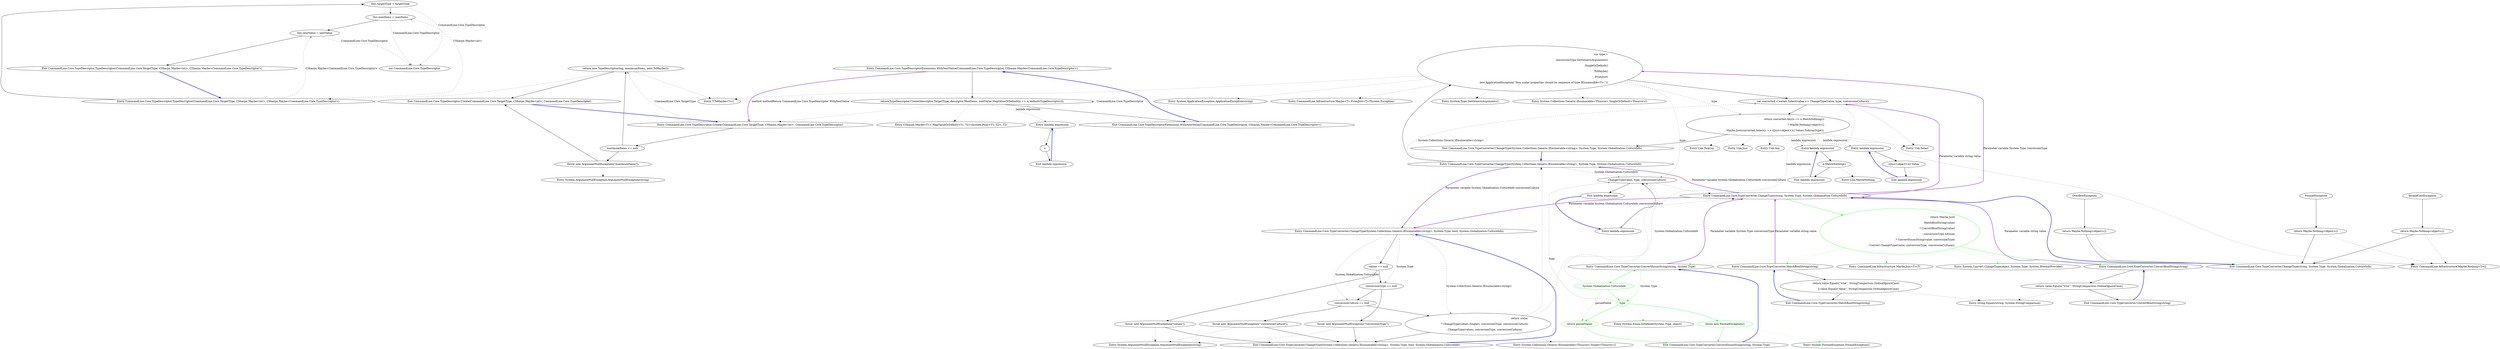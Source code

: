 digraph  {
n19 [label="out CommandLine.Core.TypeDescriptor", span=""];
n0 [label="Entry CommandLine.Core.TypeDescriptor.TypeDescriptor(CommandLine.Core.TargetType, CSharpx.Maybe<int>, CSharpx.Maybe<CommandLine.Core.TypeDescriptor>)", span="13-13", cluster="CommandLine.Core.TypeDescriptor.TypeDescriptor(CommandLine.Core.TargetType, CSharpx.Maybe<int>, CSharpx.Maybe<CommandLine.Core.TypeDescriptor>)"];
n1 [label="this.targetType = targetType", span="15-15", cluster="CommandLine.Core.TypeDescriptor.TypeDescriptor(CommandLine.Core.TargetType, CSharpx.Maybe<int>, CSharpx.Maybe<CommandLine.Core.TypeDescriptor>)"];
n2 [label="this.maxItems = maxItems", span="16-16", cluster="CommandLine.Core.TypeDescriptor.TypeDescriptor(CommandLine.Core.TargetType, CSharpx.Maybe<int>, CSharpx.Maybe<CommandLine.Core.TypeDescriptor>)"];
n3 [label="this.nextValue = nextValue", span="17-17", cluster="CommandLine.Core.TypeDescriptor.TypeDescriptor(CommandLine.Core.TargetType, CSharpx.Maybe<int>, CSharpx.Maybe<CommandLine.Core.TypeDescriptor>)"];
n4 [label="Exit CommandLine.Core.TypeDescriptor.TypeDescriptor(CommandLine.Core.TargetType, CSharpx.Maybe<int>, CSharpx.Maybe<CommandLine.Core.TypeDescriptor>)", span="13-13", cluster="CommandLine.Core.TypeDescriptor.TypeDescriptor(CommandLine.Core.TargetType, CSharpx.Maybe<int>, CSharpx.Maybe<CommandLine.Core.TypeDescriptor>)"];
n5 [label="Entry CommandLine.Core.TypeDescriptor.Create(CommandLine.Core.TargetType, CSharpx.Maybe<int>, CommandLine.Core.TypeDescriptor)", span="35-35", cluster="CommandLine.Core.TypeDescriptor.Create(CommandLine.Core.TargetType, CSharpx.Maybe<int>, CommandLine.Core.TypeDescriptor)"];
n6 [label="maximumItems == null", span="37-37", cluster="CommandLine.Core.TypeDescriptor.Create(CommandLine.Core.TargetType, CSharpx.Maybe<int>, CommandLine.Core.TypeDescriptor)"];
n8 [label="return new TypeDescriptor(tag, maximumItems, next.ToMaybe());", span="39-39", cluster="CommandLine.Core.TypeDescriptor.Create(CommandLine.Core.TargetType, CSharpx.Maybe<int>, CommandLine.Core.TypeDescriptor)"];
n7 [label="throw new ArgumentNullException(''maximumItems'');", span="37-37", cluster="CommandLine.Core.TypeDescriptor.Create(CommandLine.Core.TargetType, CSharpx.Maybe<int>, CommandLine.Core.TypeDescriptor)"];
n9 [label="Exit CommandLine.Core.TypeDescriptor.Create(CommandLine.Core.TargetType, CSharpx.Maybe<int>, CommandLine.Core.TypeDescriptor)", span="35-35", cluster="CommandLine.Core.TypeDescriptor.Create(CommandLine.Core.TargetType, CSharpx.Maybe<int>, CommandLine.Core.TypeDescriptor)"];
n11 [label="Entry T.ToMaybe<T>()", span="249-249", cluster="T.ToMaybe<T>()"];
n10 [label="Entry System.ArgumentNullException.ArgumentNullException(string)", span="0-0", cluster="System.ArgumentNullException.ArgumentNullException(string)"];
n12 [label="Entry CommandLine.Core.TypeDescriptorExtensions.WithNextValue(CommandLine.Core.TypeDescriptor, CSharpx.Maybe<CommandLine.Core.TypeDescriptor>)", span="45-45", cluster="CommandLine.Core.TypeDescriptorExtensions.WithNextValue(CommandLine.Core.TypeDescriptor, CSharpx.Maybe<CommandLine.Core.TypeDescriptor>)"];
n13 [label="return TypeDescriptor.Create(descriptor.TargetType, descriptor.MaxItems, nextValue.MapValueOrDefault(n => n, default(TypeDescriptor)));", span="47-47", cluster="CommandLine.Core.TypeDescriptorExtensions.WithNextValue(CommandLine.Core.TypeDescriptor, CSharpx.Maybe<CommandLine.Core.TypeDescriptor>)"];
n14 [label="Exit CommandLine.Core.TypeDescriptorExtensions.WithNextValue(CommandLine.Core.TypeDescriptor, CSharpx.Maybe<CommandLine.Core.TypeDescriptor>)", span="45-45", cluster="CommandLine.Core.TypeDescriptorExtensions.WithNextValue(CommandLine.Core.TypeDescriptor, CSharpx.Maybe<CommandLine.Core.TypeDescriptor>)"];
n15 [label="Entry CSharpx.Maybe<T1>.MapValueOrDefault<T1, T2>(System.Func<T1, T2>, T2)", span="377-377", cluster="CSharpx.Maybe<T1>.MapValueOrDefault<T1, T2>(System.Func<T1, T2>, T2)"];
n16 [label="Entry lambda expression", span="47-47", cluster="lambda expression"];
n17 [label=n, span="47-47", cluster="lambda expression"];
n18 [label="Exit lambda expression", span="47-47", cluster="lambda expression"];
m1_12 [label="Entry CommandLine.Core.TypeConverter.ChangeType(System.Collections.Generic.IEnumerable<string>, System.Type, System.Globalization.CultureInfo)", span="23-23", cluster="CommandLine.Core.TypeConverter.ChangeType(System.Collections.Generic.IEnumerable<string>, System.Type, System.Globalization.CultureInfo)", file="TypeConverter.cs"];
m1_13 [label="var type =\r\n                conversionType.GetGenericArguments()\r\n                              .SingleOrDefault()\r\n                              .ToMaybe()\r\n                              .FromJust(\r\n                                  new ApplicationException(''Non scalar properties should be sequence of type IEnumerable<T>.''))", span="25-30", cluster="CommandLine.Core.TypeConverter.ChangeType(System.Collections.Generic.IEnumerable<string>, System.Type, System.Globalization.CultureInfo)", file="TypeConverter.cs"];
m1_14 [label="var converted = values.Select(value => ChangeType(value, type, conversionCulture))", span="32-32", cluster="CommandLine.Core.TypeConverter.ChangeType(System.Collections.Generic.IEnumerable<string>, System.Type, System.Globalization.CultureInfo)", file="TypeConverter.cs"];
m1_15 [label="return converted.Any(a => a.MatchNothing())\r\n                ? Maybe.Nothing<object>()\r\n                : Maybe.Just(converted.Select(c => ((Just<object>)c).Value).ToArray(type));", span="34-36", cluster="CommandLine.Core.TypeConverter.ChangeType(System.Collections.Generic.IEnumerable<string>, System.Type, System.Globalization.CultureInfo)", file="TypeConverter.cs"];
m1_16 [label="Exit CommandLine.Core.TypeConverter.ChangeType(System.Collections.Generic.IEnumerable<string>, System.Type, System.Globalization.CultureInfo)", span="23-23", cluster="CommandLine.Core.TypeConverter.ChangeType(System.Collections.Generic.IEnumerable<string>, System.Type, System.Globalization.CultureInfo)", file="TypeConverter.cs"];
m1_26 [label="Entry Unk.Just", span="", cluster="Unk.Just", file="TypeConverter.cs"];
m1_0 [label="Entry CommandLine.Core.TypeConverter.ChangeType(System.Collections.Generic.IEnumerable<string>, System.Type, bool, System.Globalization.CultureInfo)", span="12-12", cluster="CommandLine.Core.TypeConverter.ChangeType(System.Collections.Generic.IEnumerable<string>, System.Type, bool, System.Globalization.CultureInfo)", file="TypeConverter.cs"];
m1_1 [label="values == null", span="14-14", cluster="CommandLine.Core.TypeConverter.ChangeType(System.Collections.Generic.IEnumerable<string>, System.Type, bool, System.Globalization.CultureInfo)", file="TypeConverter.cs"];
m1_3 [label="conversionType == null", span="15-15", cluster="CommandLine.Core.TypeConverter.ChangeType(System.Collections.Generic.IEnumerable<string>, System.Type, bool, System.Globalization.CultureInfo)", file="TypeConverter.cs"];
m1_5 [label="conversionCulture == null", span="16-16", cluster="CommandLine.Core.TypeConverter.ChangeType(System.Collections.Generic.IEnumerable<string>, System.Type, bool, System.Globalization.CultureInfo)", file="TypeConverter.cs"];
m1_7 [label="return scalar\r\n                ? ChangeType(values.Single(), conversionType, conversionCulture)\r\n                : ChangeType(values, conversionType, conversionCulture);", span="18-20", cluster="CommandLine.Core.TypeConverter.ChangeType(System.Collections.Generic.IEnumerable<string>, System.Type, bool, System.Globalization.CultureInfo)", file="TypeConverter.cs"];
m1_2 [label="throw new ArgumentNullException(''values'');", span="14-14", cluster="CommandLine.Core.TypeConverter.ChangeType(System.Collections.Generic.IEnumerable<string>, System.Type, bool, System.Globalization.CultureInfo)", file="TypeConverter.cs"];
m1_4 [label="throw new ArgumentNullException(''conversionType'');", span="15-15", cluster="CommandLine.Core.TypeConverter.ChangeType(System.Collections.Generic.IEnumerable<string>, System.Type, bool, System.Globalization.CultureInfo)", file="TypeConverter.cs"];
m1_6 [label="throw new ArgumentNullException(''conversionCulture'');", span="16-16", cluster="CommandLine.Core.TypeConverter.ChangeType(System.Collections.Generic.IEnumerable<string>, System.Type, bool, System.Globalization.CultureInfo)", file="TypeConverter.cs"];
m1_8 [label="Exit CommandLine.Core.TypeConverter.ChangeType(System.Collections.Generic.IEnumerable<string>, System.Type, bool, System.Globalization.CultureInfo)", span="12-12", cluster="CommandLine.Core.TypeConverter.ChangeType(System.Collections.Generic.IEnumerable<string>, System.Type, bool, System.Globalization.CultureInfo)", file="TypeConverter.cs"];
m1_61 [label="Entry System.Enum.IsDefined(System.Type, object)", span="0-0", cluster="System.Enum.IsDefined(System.Type, object)", file="TypeConverter.cs"];
m1_20 [label="Entry System.ApplicationException.ApplicationException(string)", span="0-0", cluster="System.ApplicationException.ApplicationException(string)", file="TypeConverter.cs"];
m1_23 [label="Entry Unk.Any", span="", cluster="Unk.Any", file="TypeConverter.cs"];
m1_21 [label="Entry CommandLine.Infrastructure.Maybe<T>.FromJust<T>(System.Exception)", span="137-137", cluster="CommandLine.Infrastructure.Maybe<T>.FromJust<T>(System.Exception)", file="TypeConverter.cs"];
m1_47 [label="Entry CommandLine.Core.TypeConverter.ConvertEnumString(string, System.Type)", span="75-75", cluster="CommandLine.Core.TypeConverter.ConvertEnumString(string, System.Type)", file="TypeConverter.cs"];
m1_62 [label="Entry System.FormatException.FormatException()", span="0-0", cluster="System.FormatException.FormatException()", file="TypeConverter.cs"];
m1_46 [label="Entry CommandLine.Core.TypeConverter.ConvertBoolString(string)", span="70-70", cluster="CommandLine.Core.TypeConverter.ConvertBoolString(string)", file="TypeConverter.cs"];
m1_53 [label="return value.Equals(''true'', StringComparison.OrdinalIgnoreCase);", span="72-72", cluster="CommandLine.Core.TypeConverter.ConvertBoolString(string)", file="TypeConverter.cs"];
m1_54 [label="Exit CommandLine.Core.TypeConverter.ConvertBoolString(string)", span="70-70", cluster="CommandLine.Core.TypeConverter.ConvertBoolString(string)", file="TypeConverter.cs"];
m1_55 [label="System.Globalization.CultureInfo", span="", cluster="CommandLine.Core.TypeConverter.ConvertEnumString(string, System.Type)", color=green, community=0, file="TypeConverter.cs"];
m1_56 [label=type, span="", cluster="CommandLine.Core.TypeConverter.ConvertEnumString(string, System.Type)", color=green, community=0, file="TypeConverter.cs"];
m1_57 [label="return parsedValue;", span="80-80", cluster="CommandLine.Core.TypeConverter.ConvertEnumString(string, System.Type)", color=green, community=0, file="TypeConverter.cs"];
m1_58 [label="throw new FormatException();", span="82-82", cluster="CommandLine.Core.TypeConverter.ConvertEnumString(string, System.Type)", color=green, community=0, file="TypeConverter.cs"];
m1_59 [label="Exit CommandLine.Core.TypeConverter.ConvertEnumString(string, System.Type)", span="75-75", cluster="CommandLine.Core.TypeConverter.ConvertEnumString(string, System.Type)", file="TypeConverter.cs"];
m1_34 [label="Entry lambda expression", span="36-36", cluster="lambda expression", file="TypeConverter.cs"];
m1_28 [label="ChangeType(value, type, conversionCulture)", span="32-32", cluster="lambda expression", file="TypeConverter.cs"];
m1_27 [label="Entry lambda expression", span="32-32", cluster="lambda expression", file="TypeConverter.cs"];
m1_30 [label="Entry lambda expression", span="34-34", cluster="lambda expression", file="TypeConverter.cs"];
m1_29 [label="Exit lambda expression", span="32-32", cluster="lambda expression", file="TypeConverter.cs"];
m1_31 [label="a.MatchNothing()", span="34-34", cluster="lambda expression", file="TypeConverter.cs"];
m1_32 [label="Exit lambda expression", span="34-34", cluster="lambda expression", file="TypeConverter.cs"];
m1_35 [label="((Just<object>)c).Value", span="36-36", cluster="lambda expression", file="TypeConverter.cs"];
m1_36 [label="Exit lambda expression", span="36-36", cluster="lambda expression", file="TypeConverter.cs"];
m1_52 [label="Entry string.Equals(string, System.StringComparison)", span="0-0", cluster="string.Equals(string, System.StringComparison)", file="TypeConverter.cs"];
m1_48 [label="Entry System.Convert.ChangeType(object, System.Type, System.IFormatProvider)", span="0-0", cluster="System.Convert.ChangeType(object, System.Type, System.IFormatProvider)", file="TypeConverter.cs"];
m1_10 [label="Entry System.Collections.Generic.IEnumerable<TSource>.Single<TSource>()", span="0-0", cluster="System.Collections.Generic.IEnumerable<TSource>.Single<TSource>()", file="TypeConverter.cs"];
m1_11 [label="Entry CommandLine.Core.TypeConverter.ChangeType(string, System.Type, System.Globalization.CultureInfo)", span="39-39", cluster="CommandLine.Core.TypeConverter.ChangeType(string, System.Type, System.Globalization.CultureInfo)", file="TypeConverter.cs"];
m1_37 [label="return Maybe.Just(\r\n                    MatchBoolString(value)\r\n                        ? ConvertBoolString(value)\r\n                        : conversionType.IsEnum\r\n                            ? ConvertEnumString(value, conversionType)\r\n                            : Convert.ChangeType(value, conversionType, conversionCulture));", span="43-48", cluster="CommandLine.Core.TypeConverter.ChangeType(string, System.Type, System.Globalization.CultureInfo)", color=green, community=0, file="TypeConverter.cs"];
m1_38 [label=InvalidCastException, span="50-50", cluster="CommandLine.Core.TypeConverter.ChangeType(string, System.Type, System.Globalization.CultureInfo)", file="TypeConverter.cs"];
m1_39 [label="return Maybe.Nothing<object>();", span="52-52", cluster="CommandLine.Core.TypeConverter.ChangeType(string, System.Type, System.Globalization.CultureInfo)", file="TypeConverter.cs"];
m1_40 [label=FormatException, span="54-54", cluster="CommandLine.Core.TypeConverter.ChangeType(string, System.Type, System.Globalization.CultureInfo)", file="TypeConverter.cs"];
m1_41 [label="return Maybe.Nothing<object>();", span="56-56", cluster="CommandLine.Core.TypeConverter.ChangeType(string, System.Type, System.Globalization.CultureInfo)", file="TypeConverter.cs"];
m1_42 [label=OverflowException, span="58-58", cluster="CommandLine.Core.TypeConverter.ChangeType(string, System.Type, System.Globalization.CultureInfo)", file="TypeConverter.cs"];
m1_43 [label="return Maybe.Nothing<object>();", span="60-60", cluster="CommandLine.Core.TypeConverter.ChangeType(string, System.Type, System.Globalization.CultureInfo)", file="TypeConverter.cs"];
m1_44 [label="Exit CommandLine.Core.TypeConverter.ChangeType(string, System.Type, System.Globalization.CultureInfo)", span="39-39", cluster="CommandLine.Core.TypeConverter.ChangeType(string, System.Type, System.Globalization.CultureInfo)", file="TypeConverter.cs"];
m1_49 [label="Entry CommandLine.Infrastructure.Maybe.Just<T>(T)", span="71-71", cluster="CommandLine.Infrastructure.Maybe.Just<T>(T)", file="TypeConverter.cs"];
m1_22 [label="Entry Unk.Select", span="", cluster="Unk.Select", file="TypeConverter.cs"];
m1_17 [label="Entry System.Type.GetGenericArguments()", span="0-0", cluster="System.Type.GetGenericArguments()", file="TypeConverter.cs"];
m1_24 [label="Entry CommandLine.Infrastructure.Maybe.Nothing<T>()", span="66-66", cluster="CommandLine.Infrastructure.Maybe.Nothing<T>()", file="TypeConverter.cs"];
m1_33 [label="Entry Unk.MatchNothing", span="", cluster="Unk.MatchNothing", file="TypeConverter.cs"];
m1_25 [label="Entry Unk.ToArray", span="", cluster="Unk.ToArray", file="TypeConverter.cs"];
m1_45 [label="Entry CommandLine.Core.TypeConverter.MatchBoolString(string)", span="64-64", cluster="CommandLine.Core.TypeConverter.MatchBoolString(string)", file="TypeConverter.cs"];
m1_50 [label="return value.Equals(''true'', StringComparison.OrdinalIgnoreCase)\r\n                   || value.Equals(''false'', StringComparison.OrdinalIgnoreCase);", span="66-67", cluster="CommandLine.Core.TypeConverter.MatchBoolString(string)", file="TypeConverter.cs"];
m1_51 [label="Exit CommandLine.Core.TypeConverter.MatchBoolString(string)", span="64-64", cluster="CommandLine.Core.TypeConverter.MatchBoolString(string)", file="TypeConverter.cs"];
m1_9 [label="Entry System.ArgumentNullException.ArgumentNullException(string)", span="0-0", cluster="System.ArgumentNullException.ArgumentNullException(string)", file="TypeConverter.cs"];
m1_18 [label="Entry System.Collections.Generic.IEnumerable<TSource>.SingleOrDefault<TSource>()", span="0-0", cluster="System.Collections.Generic.IEnumerable<TSource>.SingleOrDefault<TSource>()", file="TypeConverter.cs"];
n0 -> n1  [key=0, style=solid];
n0 -> n2  [key=1, style=dashed, color=darkseagreen4, label="CSharpx.Maybe<int>"];
n0 -> n3  [key=1, style=dashed, color=darkseagreen4, label="CSharpx.Maybe<CommandLine.Core.TypeDescriptor>"];
n1 -> n2  [key=0, style=solid];
n1 -> n19  [key=1, style=dashed, color=darkseagreen4, label="CommandLine.Core.TypeDescriptor"];
n2 -> n3  [key=0, style=solid];
n2 -> n19  [key=1, style=dashed, color=darkseagreen4, label="CommandLine.Core.TypeDescriptor"];
n3 -> n4  [key=0, style=solid];
n3 -> n19  [key=1, style=dashed, color=darkseagreen4, label="CommandLine.Core.TypeDescriptor"];
n4 -> n0  [key=0, style=bold, color=blue];
n5 -> n6  [key=0, style=solid];
n5 -> n8  [key=1, style=dashed, color=darkseagreen4, label="CommandLine.Core.TargetType"];
n6 -> n7  [key=0, style=solid];
n6 -> n8  [key=0, style=solid];
n8 -> n9  [key=0, style=solid];
n8 -> n0  [key=2, style=dotted];
n8 -> n11  [key=2, style=dotted];
n7 -> n9  [key=0, style=solid];
n7 -> n10  [key=2, style=dotted];
n9 -> n5  [key=0, style=bold, color=blue];
n12 -> n13  [key=0, style=solid];
n12 -> n5  [key=3, color=darkorchid, style=bold, label="method methodReturn CommandLine.Core.TypeDescriptor WithNextValue"];
n13 -> n14  [key=0, style=solid];
n13 -> n15  [key=2, style=dotted];
n13 -> n5  [key=2, style=dotted];
n13 -> n13  [key=1, style=dashed, color=darkseagreen4, label="CommandLine.Core.TypeDescriptor"];
n13 -> n16  [key=1, style=dashed, color=darkseagreen4, label="lambda expression"];
n14 -> n12  [key=0, style=bold, color=blue];
n16 -> n17  [key=0, style=solid];
n17 -> n18  [key=0, style=solid];
n18 -> n16  [key=0, style=bold, color=blue];
m1_12 -> m1_13  [key=0, style=solid];
m1_12 -> m1_14  [key=1, style=dashed, color=darkseagreen4, label="System.Collections.Generic.IEnumerable<string>"];
m1_12 -> m1_28  [key=1, style=dashed, color=darkseagreen4, label="System.Globalization.CultureInfo"];
m1_12 -> m1_0  [key=3, color=darkorchid, style=bold, label="Parameter variable System.Globalization.CultureInfo conversionCulture"];
m1_13 -> m1_14  [key=0, style=solid];
m1_13 -> m1_17  [key=2, style=dotted];
m1_13 -> m1_18  [key=2, style=dotted];
m1_13 -> n11  [key=2, style=dotted];
m1_13 -> m1_20  [key=2, style=dotted];
m1_13 -> m1_21  [key=2, style=dotted];
m1_13 -> m1_28  [key=1, style=dashed, color=darkseagreen4, label=type];
m1_13 -> m1_15  [key=1, style=dashed, color=darkseagreen4, label=type];
m1_14 -> m1_15  [key=0, style=solid];
m1_14 -> m1_22  [key=2, style=dotted];
m1_14 -> m1_27  [key=1, style=dashed, color=darkseagreen4, label="lambda expression"];
m1_15 -> m1_16  [key=0, style=solid];
m1_15 -> m1_23  [key=2, style=dotted];
m1_15 -> m1_24  [key=2, style=dotted];
m1_15 -> m1_22  [key=2, style=dotted];
m1_15 -> m1_25  [key=2, style=dotted];
m1_15 -> m1_26  [key=2, style=dotted];
m1_15 -> m1_30  [key=1, style=dashed, color=darkseagreen4, label="lambda expression"];
m1_15 -> m1_34  [key=1, style=dashed, color=darkseagreen4, label="lambda expression"];
m1_16 -> m1_12  [key=0, style=bold, color=blue];
m1_0 -> m1_1  [key=0, style=solid];
m1_0 -> m1_3  [key=1, style=dashed, color=darkseagreen4, label="System.Type"];
m1_0 -> m1_5  [key=1, style=dashed, color=darkseagreen4, label="System.Globalization.CultureInfo"];
m1_0 -> m1_7  [key=1, style=dashed, color=darkseagreen4, label="System.Collections.Generic.IEnumerable<string>"];
m1_1 -> m1_2  [key=0, style=solid];
m1_1 -> m1_3  [key=0, style=solid];
m1_3 -> m1_4  [key=0, style=solid];
m1_3 -> m1_5  [key=0, style=solid];
m1_5 -> m1_6  [key=0, style=solid];
m1_5 -> m1_7  [key=0, style=solid];
m1_7 -> m1_8  [key=0, style=solid];
m1_7 -> m1_10  [key=2, style=dotted];
m1_7 -> m1_11  [key=2, style=dotted];
m1_7 -> m1_12  [key=2, style=dotted];
m1_2 -> m1_8  [key=0, style=solid];
m1_2 -> m1_9  [key=2, style=dotted];
m1_4 -> m1_8  [key=0, style=solid];
m1_4 -> m1_9  [key=2, style=dotted];
m1_6 -> m1_8  [key=0, style=solid];
m1_6 -> m1_9  [key=2, style=dotted];
m1_8 -> m1_0  [key=0, style=bold, color=blue];
m1_47 -> m1_55  [key=0, style=solid, color=green];
m1_47 -> m1_56  [key=1, style=dashed, color=green, label="System.Type"];
m1_47 -> m1_11  [key=3, color=darkorchid, style=bold, label="Parameter variable System.Type conversionType"];
m1_46 -> m1_53  [key=0, style=solid];
m1_46 -> m1_11  [key=3, color=darkorchid, style=bold, label="Parameter variable string value"];
m1_53 -> m1_54  [key=0, style=solid];
m1_53 -> m1_52  [key=2, style=dotted];
m1_54 -> m1_46  [key=0, style=bold, color=blue];
m1_55 -> m1_56  [key=0, style=solid, color=green];
m1_55 -> m1_47  [key=2, style=dotted, color=green];
m1_55 -> m1_57  [key=1, style=dashed, color=green, label=parsedValue];
m1_55 -> m1_28  [key=1, style=dashed, color=darkseagreen4, label="System.Globalization.CultureInfo"];
m1_56 -> m1_57  [key=0, style=solid, color=green];
m1_56 -> m1_58  [key=0, style=solid, color=green];
m1_56 -> m1_61  [key=2, style=dotted, color=green];
m1_56 -> m1_28  [key=1, style=dashed, color=darkseagreen4, label=type];
m1_57 -> m1_59  [key=0, style=solid, color=green];
m1_58 -> m1_59  [key=0, style=solid, color=green];
m1_58 -> m1_62  [key=2, style=dotted, color=green];
m1_59 -> m1_47  [key=0, style=bold, color=blue];
m1_34 -> m1_35  [key=0, style=solid];
m1_28 -> m1_29  [key=0, style=solid];
m1_28 -> m1_11  [key=2, style=dotted];
m1_27 -> m1_28  [key=0, style=solid];
m1_30 -> m1_31  [key=0, style=solid];
m1_29 -> m1_27  [key=0, style=bold, color=blue];
m1_31 -> m1_32  [key=0, style=solid];
m1_31 -> m1_33  [key=2, style=dotted];
m1_32 -> m1_30  [key=0, style=bold, color=blue];
m1_35 -> m1_36  [key=0, style=solid];
m1_36 -> m1_34  [key=0, style=bold, color=blue];
m1_11 -> m1_37  [key=0, style=solid, color=green];
m1_11 -> m1_0  [key=3, color=darkorchid, style=bold, label="Parameter variable System.Globalization.CultureInfo conversionCulture"];
m1_11 -> m1_13  [key=3, color=darkorchid, style=bold, label="Parameter variable System.Type conversionType"];
m1_11 -> m1_12  [key=3, color=darkorchid, style=bold, label="Parameter variable System.Globalization.CultureInfo conversionCulture"];
m1_11 -> m1_14  [key=3, color=darkorchid, style=bold, label="Parameter variable string value"];
m1_37 -> m1_44  [key=0, style=solid, color=green];
m1_37 -> m1_45  [key=2, style=dotted, color=green];
m1_37 -> m1_46  [key=2, style=dotted, color=green];
m1_37 -> m1_47  [key=2, style=dotted, color=green];
m1_37 -> m1_48  [key=2, style=dotted, color=green];
m1_37 -> m1_49  [key=2, style=dotted, color=green];
m1_38 -> m1_39  [key=0, style=solid];
m1_39 -> m1_44  [key=0, style=solid];
m1_39 -> m1_24  [key=2, style=dotted];
m1_40 -> m1_41  [key=0, style=solid];
m1_41 -> m1_44  [key=0, style=solid];
m1_41 -> m1_24  [key=2, style=dotted];
m1_42 -> m1_43  [key=0, style=solid];
m1_43 -> m1_44  [key=0, style=solid];
m1_43 -> m1_24  [key=2, style=dotted];
m1_44 -> m1_11  [key=0, style=bold, color=blue];
m1_45 -> m1_50  [key=0, style=solid];
m1_45 -> m1_11  [key=3, color=darkorchid, style=bold, label="Parameter variable string value"];
m1_50 -> m1_51  [key=0, style=solid];
m1_50 -> m1_52  [key=2, style=dotted];
m1_51 -> m1_45  [key=0, style=bold, color=blue];
}
